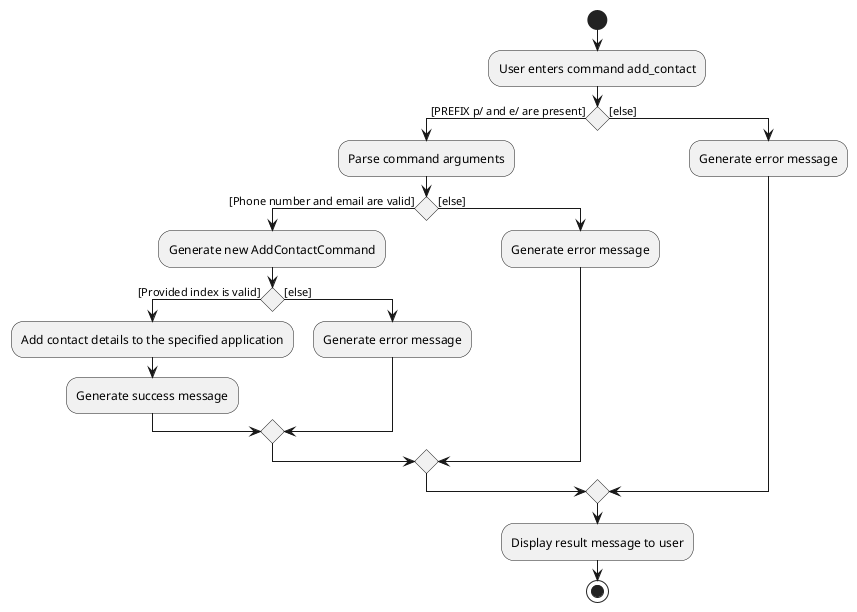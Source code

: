 @startuml
start
:User enters command add_contact;
if () then ([PREFIX p/ and e/ are present])
    :Parse command arguments;
    if () then ([Phone number and email are valid])
            :Generate new AddContactCommand;
            if () then ([Provided index is valid])
                    :Add contact details to the specified application;
                    :Generate success message;
                else ([else])
                :Generate error message;
                endif
        else ([else])
        :Generate error message;
        endif
    else ([else])
    :Generate error message;
endif
:Display result message to user;
stop
@enduml
